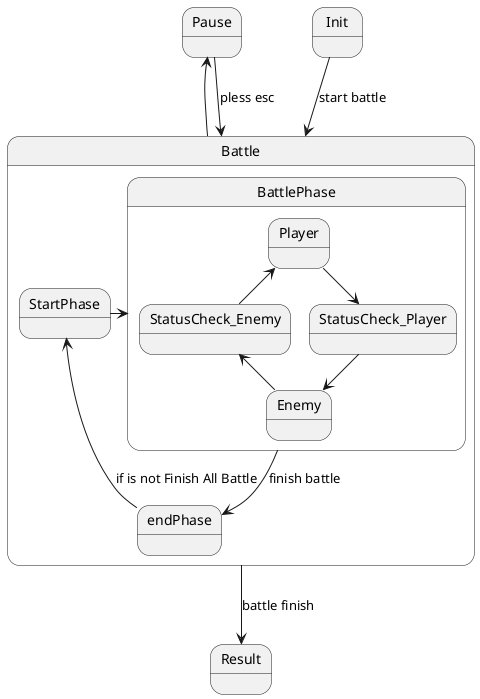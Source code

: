 @startuml
    state Battle{
        state StartPhase 

        state BattlePhase{
            state Player
            state StatusCheck_Player
            state StatusCheck_Enemy
            state Enemy
        }

        state endPhase
    }

    state Init{

    }

    state Result

    state Pause

    Init --> Battle : start battle

    Battle.StartPhase -right-> BattlePhase

    Battle.BattlePhase.Player --> Battle.BattlePhase.StatusCheck_Player
    Battle.BattlePhase.StatusCheck_Player --> Battle.BattlePhase.Enemy
    Battle.BattlePhase.StatusCheck_Enemy <-- Battle.BattlePhase.Enemy
    Battle.BattlePhase.Player <-- Battle.BattlePhase.StatusCheck_Enemy

    BattlePhase --> endPhase : finish battle
    endPhase --> StartPhase : if is not Finish All Battle

    Battle -left-> Pause
    Pause --> Battle : pless esc
    Battle --> Result : battle finish

@enduml